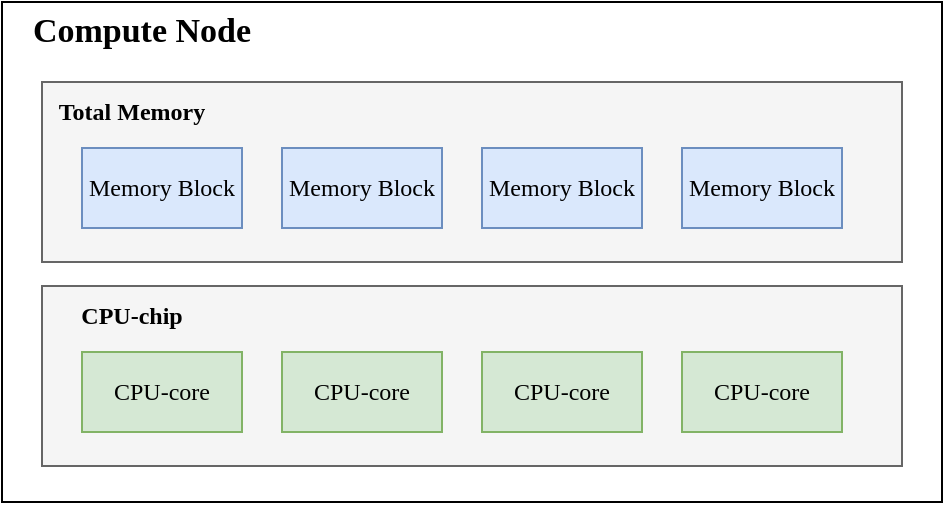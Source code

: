 <mxfile version="17.4.2" type="device" pages="5"><diagram id="luW4tdrXe5qeq0t084km" name="computer"><mxGraphModel dx="1106" dy="852" grid="1" gridSize="10" guides="1" tooltips="1" connect="1" arrows="1" fold="1" page="1" pageScale="1" pageWidth="827" pageHeight="1169" math="0" shadow="0"><root><mxCell id="0"/><mxCell id="1" parent="0"/><mxCell id="ppWlw9uxa5lz_4n6AQzl-1" value="" style="group" parent="1" vertex="1" connectable="0"><mxGeometry x="40" y="140" width="470" height="250" as="geometry"/></mxCell><mxCell id="gtvFlU1R10qIDEMDZVSI-7" value="" style="rounded=0;whiteSpace=wrap;html=1;fontFamily=Source Sans Pro;labelBackgroundColor=none;fontSource=https%3A%2F%2Ffonts.googleapis.com%2Fcss%3Ffamily%3DSource%2BSans%2BPro;fillColor=none;" parent="ppWlw9uxa5lz_4n6AQzl-1" vertex="1"><mxGeometry width="470" height="250" as="geometry"/></mxCell><mxCell id="gtvFlU1R10qIDEMDZVSI-5" value="" style="rounded=0;whiteSpace=wrap;html=1;fontFamily=Source Sans Pro;labelBackgroundColor=none;fontSource=https%3A%2F%2Ffonts.googleapis.com%2Fcss%3Ffamily%3DSource%2BSans%2BPro;fillColor=#f5f5f5;fontColor=#333333;strokeColor=#666666;" parent="ppWlw9uxa5lz_4n6AQzl-1" vertex="1"><mxGeometry x="20" y="40" width="430" height="90" as="geometry"/></mxCell><mxCell id="6jh3crKIW2yRLIZ-4wWS-2" value="&lt;font face=&quot;Source Sans Pro&quot; data-font-src=&quot;https://fonts.googleapis.com/css?family=Source+Sans+Pro&quot;&gt;Memory Block&lt;/font&gt;" style="rounded=0;whiteSpace=wrap;html=1;fontFamily=Helvetica;fillColor=#dae8fc;strokeColor=#6c8ebf;" parent="ppWlw9uxa5lz_4n6AQzl-1" vertex="1"><mxGeometry x="40" y="73" width="80" height="40" as="geometry"/></mxCell><mxCell id="gtvFlU1R10qIDEMDZVSI-2" value="&lt;font face=&quot;Source Sans Pro&quot; data-font-src=&quot;https://fonts.googleapis.com/css?family=Source+Sans+Pro&quot;&gt;Memory Block&lt;/font&gt;" style="rounded=0;whiteSpace=wrap;html=1;fontFamily=Helvetica;fillColor=#dae8fc;strokeColor=#6c8ebf;" parent="ppWlw9uxa5lz_4n6AQzl-1" vertex="1"><mxGeometry x="140" y="73" width="80" height="40" as="geometry"/></mxCell><mxCell id="gtvFlU1R10qIDEMDZVSI-3" value="&lt;font face=&quot;Source Sans Pro&quot; data-font-src=&quot;https://fonts.googleapis.com/css?family=Source+Sans+Pro&quot;&gt;Memory Block&lt;/font&gt;" style="rounded=0;whiteSpace=wrap;html=1;fontFamily=Helvetica;fillColor=#dae8fc;strokeColor=#6c8ebf;" parent="ppWlw9uxa5lz_4n6AQzl-1" vertex="1"><mxGeometry x="240" y="73" width="80" height="40" as="geometry"/></mxCell><mxCell id="gtvFlU1R10qIDEMDZVSI-4" value="&lt;font face=&quot;Source Sans Pro&quot; data-font-src=&quot;https://fonts.googleapis.com/css?family=Source+Sans+Pro&quot;&gt;Memory Block&lt;/font&gt;" style="rounded=0;whiteSpace=wrap;html=1;fontFamily=Helvetica;fillColor=#dae8fc;strokeColor=#6c8ebf;" parent="ppWlw9uxa5lz_4n6AQzl-1" vertex="1"><mxGeometry x="340" y="73" width="80" height="40" as="geometry"/></mxCell><mxCell id="gtvFlU1R10qIDEMDZVSI-6" value="&lt;b&gt;Total Memory&lt;/b&gt;" style="text;html=1;strokeColor=none;fillColor=none;align=center;verticalAlign=middle;whiteSpace=wrap;rounded=0;labelBackgroundColor=none;fontFamily=Source Sans Pro;fontSource=https%3A%2F%2Ffonts.googleapis.com%2Fcss%3Ffamily%3DSource%2BSans%2BPro;" parent="ppWlw9uxa5lz_4n6AQzl-1" vertex="1"><mxGeometry x="20" y="40" width="90" height="30" as="geometry"/></mxCell><mxCell id="gtvFlU1R10qIDEMDZVSI-8" value="&lt;b&gt;&lt;font style=&quot;font-size: 17px&quot;&gt;Compute Node&lt;/font&gt;&lt;/b&gt;" style="text;html=1;strokeColor=none;fillColor=none;align=center;verticalAlign=middle;whiteSpace=wrap;rounded=0;labelBackgroundColor=none;fontFamily=Source Sans Pro;fontSource=https%3A%2F%2Ffonts.googleapis.com%2Fcss%3Ffamily%3DSource%2BSans%2BPro;" parent="ppWlw9uxa5lz_4n6AQzl-1" vertex="1"><mxGeometry width="140" height="30" as="geometry"/></mxCell><mxCell id="gtvFlU1R10qIDEMDZVSI-9" value="" style="rounded=0;whiteSpace=wrap;html=1;fontFamily=Source Sans Pro;labelBackgroundColor=none;fontSource=https%3A%2F%2Ffonts.googleapis.com%2Fcss%3Ffamily%3DSource%2BSans%2BPro;fillColor=#f5f5f5;fontColor=#333333;strokeColor=#666666;" parent="ppWlw9uxa5lz_4n6AQzl-1" vertex="1"><mxGeometry x="20" y="142" width="430" height="90" as="geometry"/></mxCell><mxCell id="gtvFlU1R10qIDEMDZVSI-10" value="&lt;font face=&quot;Source Sans Pro&quot; data-font-src=&quot;https://fonts.googleapis.com/css?family=Source+Sans+Pro&quot;&gt;CPU-core&lt;/font&gt;" style="rounded=0;whiteSpace=wrap;html=1;fontFamily=Helvetica;fillColor=#d5e8d4;strokeColor=#82b366;" parent="ppWlw9uxa5lz_4n6AQzl-1" vertex="1"><mxGeometry x="40" y="175" width="80" height="40" as="geometry"/></mxCell><mxCell id="gtvFlU1R10qIDEMDZVSI-11" value="&lt;span style=&quot;font-family: &amp;#34;source sans pro&amp;#34;&quot;&gt;CPU-core&lt;/span&gt;" style="rounded=0;whiteSpace=wrap;html=1;fontFamily=Helvetica;fillColor=#d5e8d4;strokeColor=#82b366;" parent="ppWlw9uxa5lz_4n6AQzl-1" vertex="1"><mxGeometry x="140" y="175" width="80" height="40" as="geometry"/></mxCell><mxCell id="gtvFlU1R10qIDEMDZVSI-12" value="&lt;span style=&quot;font-family: &amp;#34;source sans pro&amp;#34;&quot;&gt;CPU-core&lt;/span&gt;" style="rounded=0;whiteSpace=wrap;html=1;fontFamily=Helvetica;fillColor=#d5e8d4;strokeColor=#82b366;" parent="ppWlw9uxa5lz_4n6AQzl-1" vertex="1"><mxGeometry x="240" y="175" width="80" height="40" as="geometry"/></mxCell><mxCell id="gtvFlU1R10qIDEMDZVSI-13" value="&lt;span style=&quot;font-family: &amp;#34;source sans pro&amp;#34;&quot;&gt;CPU-core&lt;/span&gt;" style="rounded=0;whiteSpace=wrap;html=1;fontFamily=Helvetica;fillColor=#d5e8d4;strokeColor=#82b366;" parent="ppWlw9uxa5lz_4n6AQzl-1" vertex="1"><mxGeometry x="340" y="175" width="80" height="40" as="geometry"/></mxCell><mxCell id="gtvFlU1R10qIDEMDZVSI-14" value="&lt;b&gt;CPU-chip&lt;/b&gt;" style="text;html=1;strokeColor=none;fillColor=none;align=center;verticalAlign=middle;whiteSpace=wrap;rounded=0;labelBackgroundColor=none;fontFamily=Source Sans Pro;fontSource=https%3A%2F%2Ffonts.googleapis.com%2Fcss%3Ffamily%3DSource%2BSans%2BPro;" parent="ppWlw9uxa5lz_4n6AQzl-1" vertex="1"><mxGeometry x="20" y="142" width="90" height="30" as="geometry"/></mxCell></root></mxGraphModel></diagram><diagram id="Ye1TNi5Qj7LkqfKLrDik" name="cluster"><mxGraphModel dx="1106" dy="852" grid="1" gridSize="10" guides="1" tooltips="1" connect="1" arrows="1" fold="1" page="1" pageScale="1" pageWidth="827" pageHeight="1169" math="0" shadow="0"><root><mxCell id="0"/><mxCell id="1" parent="0"/><mxCell id="LN2SyTLqwYpfXsR765Y2-1" value="" style="whiteSpace=wrap;html=1;fontFamily=Latin Modern Roman;fillColor=#f5f5f5;fontColor=#333333;strokeColor=#666666;" parent="1" vertex="1"><mxGeometry x="200" y="40" width="530" height="560" as="geometry"/></mxCell><mxCell id="fWbxFoi_9DKYAPMkCmT8-16" style="html=1;fontFamily=Source Sans Pro;fontSource=https%3A%2F%2Ffonts.googleapis.com%2Fcss%3Ffamily%3DSource%2BSans%2BPro;fontSize=16;fontColor=#000000;endArrow=none;endFill=0;rounded=0;entryX=0.5;entryY=1;entryDx=0;entryDy=0;strokeWidth=2;exitX=0.75;exitY=0;exitDx=0;exitDy=0;" parent="1" source="rPR413EvU7esdwUvytwA-12" target="fWbxFoi_9DKYAPMkCmT8-14" edge="1"><mxGeometry relative="1" as="geometry"><mxPoint x="660" y="160" as="sourcePoint"/><mxPoint x="455" y="400" as="targetPoint"/></mxGeometry></mxCell><mxCell id="rPR413EvU7esdwUvytwA-1" value="&lt;span&gt;&lt;font style=&quot;font-size: 22px&quot; color=&quot;#c72426&quot;&gt;KIZ GPU Cluster&lt;/font&gt;&lt;/span&gt;" style="text;html=1;strokeColor=none;fillColor=none;align=center;verticalAlign=middle;whiteSpace=wrap;rounded=0;labelBackgroundColor=none;fontFamily=Source Sans Pro;fontSource=https%3A%2F%2Ffonts.googleapis.com%2Fcss%3Ffamily%3DSource%2BSans%2BPro;fontStyle=1" parent="1" vertex="1"><mxGeometry x="200" y="41" width="160" height="30" as="geometry"/></mxCell><mxCell id="rPR413EvU7esdwUvytwA-2" value="&lt;font face=&quot;Source Sans Pro&quot; data-font-src=&quot;https://fonts.googleapis.com/css?family=Source+Sans+Pro&quot; style=&quot;font-size: 14px&quot; color=&quot;#000000&quot;&gt;Storage (178TB)&lt;br&gt;Shared FS:&amp;nbsp;&lt;span style=&quot;text-align: left&quot;&gt;/nfs&lt;/span&gt;&lt;br&gt;&lt;/font&gt;" style="shape=datastore;whiteSpace=wrap;html=1;fontFamily=Latin Modern Roman;fontSize=19;fontColor=#C72426;" parent="1" vertex="1"><mxGeometry x="485" y="480" width="130" height="110" as="geometry"/></mxCell><mxCell id="rPR413EvU7esdwUvytwA-3" value="Login Node (kiz0)" style="swimlane;childLayout=stackLayout;horizontal=1;startSize=30;horizontalStack=0;rounded=1;fontSize=16;fontStyle=1;strokeWidth=2;resizeParent=0;resizeLast=1;shadow=0;dashed=0;align=center;fontFamily=Source Sans Pro;fontSource=https%3A%2F%2Ffonts.googleapis.com%2Fcss%3Ffamily%3DSource%2BSans%2BPro;fillColor=#dae8fc;strokeColor=#6c8ebf;" parent="1" vertex="1"><mxGeometry x="221" y="166" width="250" height="150" as="geometry"><mxRectangle x="80" y="215" width="70" height="30" as="alternateBounds"/></mxGeometry></mxCell><mxCell id="rPR413EvU7esdwUvytwA-4" value="- Access Point to the Cluster&#10;- Job Submission&#10;- Software Development&#10;- Software Testing&#10;- Small-scale Data Processing" style="align=left;strokeColor=none;fillColor=none;spacingLeft=4;fontSize=16;verticalAlign=top;resizable=0;rotatable=0;part=1;fontFamily=Source Sans Pro;fontColor=#000000;fontSource=https%3A%2F%2Ffonts.googleapis.com%2Fcss%3Ffamily%3DSource%2BSans%2BPro;" parent="rPR413EvU7esdwUvytwA-3" vertex="1"><mxGeometry y="30" width="250" height="120" as="geometry"/></mxCell><mxCell id="rPR413EvU7esdwUvytwA-5" value="" style="rounded=1;whiteSpace=wrap;html=1;fontFamily=Source Sans Pro;fontSource=https%3A%2F%2Ffonts.googleapis.com%2Fcss%3Ffamily%3DSource%2BSans%2BPro;fontSize=19;fillColor=#d5e8d4;strokeColor=#82b366;strokeWidth=2;" parent="1" vertex="1"><mxGeometry x="300" y="360" width="353" height="90" as="geometry"/></mxCell><mxCell id="rPR413EvU7esdwUvytwA-6" value="&lt;span&gt;&lt;font style=&quot;font-size: 16px&quot;&gt;Compute Nodes&lt;/font&gt;&lt;/span&gt;" style="text;html=1;strokeColor=none;fillColor=none;align=center;verticalAlign=middle;whiteSpace=wrap;rounded=0;labelBackgroundColor=none;fontFamily=Source Sans Pro;fontSource=https%3A%2F%2Ffonts.googleapis.com%2Fcss%3Ffamily%3DSource%2BSans%2BPro;fontStyle=1" parent="1" vertex="1"><mxGeometry x="303" y="356" width="347" height="30" as="geometry"/></mxCell><mxCell id="rPR413EvU7esdwUvytwA-7" value="&lt;font style=&quot;font-size: 16px&quot;&gt;&lt;span style=&quot;font-weight: normal&quot;&gt;- Slurm Daemon (Worker)&lt;br&gt;- GPU/CPU Job Execution&lt;br&gt;&lt;/span&gt;&lt;br&gt;&lt;/font&gt;" style="text;html=1;strokeColor=none;fillColor=none;align=left;verticalAlign=middle;whiteSpace=wrap;rounded=0;labelBackgroundColor=none;fontFamily=Source Sans Pro;fontSource=https%3A%2F%2Ffonts.googleapis.com%2Fcss%3Ffamily%3DSource%2BSans%2BPro;fontStyle=1" parent="1" vertex="1"><mxGeometry x="305" y="395" width="175" height="55" as="geometry"/></mxCell><mxCell id="rPR413EvU7esdwUvytwA-8" value="&lt;b&gt;&lt;font style=&quot;font-size: 16px&quot;&gt;ml0&lt;/font&gt;&lt;/b&gt;" style="rounded=0;whiteSpace=wrap;html=1;fontFamily=Source Sans Pro;fontSource=https%3A%2F%2Ffonts.googleapis.com%2Fcss%3Ffamily%3DSource%2BSans%2BPro;fontSize=14;fontColor=#000000;strokeWidth=2;" parent="1" vertex="1"><mxGeometry x="480" y="395" width="40" height="40" as="geometry"/></mxCell><mxCell id="rPR413EvU7esdwUvytwA-9" value="&lt;b&gt;&lt;font style=&quot;font-size: 16px&quot;&gt;ml1&lt;/font&gt;&lt;/b&gt;" style="rounded=0;whiteSpace=wrap;html=1;fontFamily=Source Sans Pro;fontSource=https%3A%2F%2Ffonts.googleapis.com%2Fcss%3Ffamily%3DSource%2BSans%2BPro;fontSize=14;fontColor=#000000;strokeWidth=2;" parent="1" vertex="1"><mxGeometry x="530" y="395" width="40" height="40" as="geometry"/></mxCell><mxCell id="rPR413EvU7esdwUvytwA-10" value="&lt;b&gt;&lt;font style=&quot;font-size: 16px&quot;&gt;ml2&lt;/font&gt;&lt;/b&gt;" style="rounded=0;whiteSpace=wrap;html=1;fontFamily=Source Sans Pro;fontSource=https%3A%2F%2Ffonts.googleapis.com%2Fcss%3Ffamily%3DSource%2BSans%2BPro;fontSize=14;fontColor=#000000;strokeWidth=2;" parent="1" vertex="1"><mxGeometry x="580" y="395" width="40" height="40" as="geometry"/></mxCell><mxCell id="rPR413EvU7esdwUvytwA-11" value="&lt;span&gt;&lt;font style=&quot;font-size: 16px&quot;&gt;. . .&lt;/font&gt;&lt;/span&gt;" style="text;html=1;strokeColor=none;fillColor=none;align=center;verticalAlign=middle;whiteSpace=wrap;rounded=0;labelBackgroundColor=none;fontFamily=Source Sans Pro;fontSource=https%3A%2F%2Ffonts.googleapis.com%2Fcss%3Ffamily%3DSource%2BSans%2BPro;fontStyle=1" parent="1" vertex="1"><mxGeometry x="620" y="387" width="30" height="46" as="geometry"/></mxCell><mxCell id="rPR413EvU7esdwUvytwA-12" value="Secondary Nodes (kiz[1-n])" style="swimlane;childLayout=stackLayout;horizontal=1;startSize=30;horizontalStack=0;rounded=1;fontSize=16;fontStyle=1;strokeWidth=2;resizeParent=0;resizeLast=1;shadow=0;dashed=0;align=center;fontFamily=Source Sans Pro;fontSource=https%3A%2F%2Ffonts.googleapis.com%2Fcss%3Ffamily%3DSource%2BSans%2BPro;fillColor=#E6E6E6;strokeColor=#666666;fontColor=#333333;" parent="1" vertex="1"><mxGeometry x="480" y="166" width="240" height="150" as="geometry"><mxRectangle x="80" y="215" width="70" height="30" as="alternateBounds"/></mxGeometry></mxCell><mxCell id="rPR413EvU7esdwUvytwA-13" value="- Slurm Controller&#10;- Slurm DB&#10;- User Authentication&#10;- Web Services&#10;- Backups" style="align=left;strokeColor=none;fillColor=none;spacingLeft=4;fontSize=16;verticalAlign=top;resizable=0;rotatable=0;part=1;fontFamily=Source Sans Pro;fontColor=#000000;fontSource=https%3A%2F%2Ffonts.googleapis.com%2Fcss%3Ffamily%3DSource%2BSans%2BPro;" parent="rPR413EvU7esdwUvytwA-12" vertex="1"><mxGeometry y="30" width="240" height="120" as="geometry"/></mxCell><mxCell id="rPR413EvU7esdwUvytwA-14" style="html=1;fontFamily=Source Sans Pro;fontSource=https%3A%2F%2Ffonts.googleapis.com%2Fcss%3Ffamily%3DSource%2BSans%2BPro;fontSize=16;fontColor=#000000;endArrow=none;endFill=0;rounded=0;entryX=0.5;entryY=1;entryDx=0;entryDy=0;strokeWidth=2;exitX=0.5;exitY=0;exitDx=0;exitDy=0;" parent="1" source="rPR413EvU7esdwUvytwA-2" target="rPR413EvU7esdwUvytwA-9" edge="1"><mxGeometry relative="1" as="geometry"><mxPoint x="543" y="430" as="targetPoint"/></mxGeometry></mxCell><mxCell id="fWbxFoi_9DKYAPMkCmT8-2" value="" style="endArrow=classic;dashed=1;html=1;dashPattern=1 1;strokeWidth=1;rounded=0;fontFamily=Source Sans Pro;fontSource=https%3A%2F%2Ffonts.googleapis.com%2Fcss%3Ffamily%3DSource%2BSans%2BPro;fontSize=13;fontColor=#000000;exitX=0;exitY=0.5;exitDx=0;exitDy=0;endFill=1;startArrow=classic;startFill=1;edgeStyle=orthogonalEdgeStyle;strokeColor=#808080;entryX=0.5;entryY=0;entryDx=0;entryDy=0;" parent="1" source="fWbxFoi_9DKYAPMkCmT8-14" target="rPR413EvU7esdwUvytwA-3" edge="1"><mxGeometry width="50" height="50" relative="1" as="geometry"><mxPoint x="510" y="365" as="sourcePoint"/><mxPoint x="346" y="170" as="targetPoint"/></mxGeometry></mxCell><mxCell id="fWbxFoi_9DKYAPMkCmT8-4" value="" style="endArrow=classic;dashed=1;html=1;dashPattern=1 1;strokeWidth=1;rounded=0;fontFamily=Source Sans Pro;fontSource=https%3A%2F%2Ffonts.googleapis.com%2Fcss%3Ffamily%3DSource%2BSans%2BPro;fontSize=13;fontColor=#000000;entryX=1;entryY=0.7;entryDx=0;entryDy=0;endFill=1;startArrow=classic;startFill=1;edgeStyle=orthogonalEdgeStyle;strokeColor=#808080;exitX=0.75;exitY=1;exitDx=0;exitDy=0;" parent="1" source="rPR413EvU7esdwUvytwA-13" target="rPR413EvU7esdwUvytwA-2" edge="1"><mxGeometry width="50" height="50" relative="1" as="geometry"><mxPoint x="660" y="330" as="sourcePoint"/><mxPoint x="534" y="550" as="targetPoint"/><Array as="points"><mxPoint x="660" y="557"/></Array></mxGeometry></mxCell><mxCell id="fWbxFoi_9DKYAPMkCmT8-5" value="&lt;span style=&quot;font-weight: normal&quot;&gt;&lt;font style=&quot;font-size: 14px&quot;&gt;mount&lt;/font&gt;&lt;/span&gt;" style="text;html=1;strokeColor=none;fillColor=none;align=center;verticalAlign=middle;whiteSpace=wrap;rounded=0;labelBackgroundColor=none;fontFamily=Source Sans Pro;fontSource=https%3A%2F%2Ffonts.googleapis.com%2Fcss%3Ffamily%3DSource%2BSans%2BPro;fontStyle=1" parent="1" vertex="1"><mxGeometry x="508" y="450" width="40" height="30" as="geometry"/></mxCell><mxCell id="fWbxFoi_9DKYAPMkCmT8-7" value="&lt;span style=&quot;font-weight: normal&quot;&gt;&lt;font style=&quot;font-size: 14px&quot;&gt;r/w&lt;/font&gt;&lt;/span&gt;" style="text;html=1;strokeColor=none;fillColor=none;align=center;verticalAlign=middle;whiteSpace=wrap;rounded=0;labelBackgroundColor=none;fontFamily=Source Sans Pro;fontSource=https%3A%2F%2Ffonts.googleapis.com%2Fcss%3Ffamily%3DSource%2BSans%2BPro;fontStyle=1" parent="1" vertex="1"><mxGeometry x="450" y="89" width="40" height="30" as="geometry"/></mxCell><mxCell id="fWbxFoi_9DKYAPMkCmT8-9" value="&lt;span style=&quot;font-weight: normal&quot;&gt;&lt;font style=&quot;font-size: 14px&quot;&gt;r/w&lt;/font&gt;&lt;/span&gt;" style="text;html=1;strokeColor=none;fillColor=none;align=center;verticalAlign=middle;whiteSpace=wrap;rounded=0;labelBackgroundColor=none;fontFamily=Source Sans Pro;fontSource=https%3A%2F%2Ffonts.googleapis.com%2Fcss%3Ffamily%3DSource%2BSans%2BPro;fontStyle=1" parent="1" vertex="1"><mxGeometry x="603" y="460" width="40" height="30" as="geometry"/></mxCell><mxCell id="fWbxFoi_9DKYAPMkCmT8-10" value="" style="endArrow=classic;dashed=1;html=1;dashPattern=1 1;strokeWidth=1;rounded=0;fontFamily=Source Sans Pro;fontSource=https%3A%2F%2Ffonts.googleapis.com%2Fcss%3Ffamily%3DSource%2BSans%2BPro;fontSize=13;fontColor=#000000;entryX=1;entryY=0.3;entryDx=0;entryDy=0;exitX=0.5;exitY=1;exitDx=0;exitDy=0;endFill=1;startArrow=classic;startFill=1;strokeColor=#808080;edgeStyle=orthogonalEdgeStyle;" parent="1" source="rPR413EvU7esdwUvytwA-10" target="rPR413EvU7esdwUvytwA-2" edge="1"><mxGeometry width="50" height="50" relative="1" as="geometry"><mxPoint x="745" y="320" as="sourcePoint"/><mxPoint x="625" y="567" as="targetPoint"/><Array as="points"><mxPoint x="600" y="460"/><mxPoint x="635" y="460"/><mxPoint x="635" y="513"/></Array></mxGeometry></mxCell><mxCell id="fWbxFoi_9DKYAPMkCmT8-11" value="" style="endArrow=classic;dashed=1;html=1;dashPattern=1 1;strokeWidth=1;rounded=0;fontFamily=Source Sans Pro;fontSource=https%3A%2F%2Ffonts.googleapis.com%2Fcss%3Ffamily%3DSource%2BSans%2BPro;fontSize=13;fontColor=#000000;entryX=0;entryY=0.3;entryDx=0;entryDy=0;exitX=0.5;exitY=1;exitDx=0;exitDy=0;endFill=1;startArrow=classic;startFill=1;strokeColor=#808080;edgeStyle=orthogonalEdgeStyle;" parent="1" source="rPR413EvU7esdwUvytwA-8" target="rPR413EvU7esdwUvytwA-2" edge="1"><mxGeometry width="50" height="50" relative="1" as="geometry"><mxPoint x="610" y="435" as="sourcePoint"/><mxPoint x="625" y="523" as="targetPoint"/><Array as="points"><mxPoint x="500" y="460"/><mxPoint x="470" y="460"/><mxPoint x="470" y="513"/></Array></mxGeometry></mxCell><mxCell id="fWbxFoi_9DKYAPMkCmT8-12" value="&lt;span style=&quot;font-weight: normal&quot;&gt;&lt;font style=&quot;font-size: 14px&quot;&gt;r/w&lt;/font&gt;&lt;/span&gt;" style="text;html=1;strokeColor=none;fillColor=none;align=center;verticalAlign=middle;whiteSpace=wrap;rounded=0;labelBackgroundColor=none;fontFamily=Source Sans Pro;fontSource=https%3A%2F%2Ffonts.googleapis.com%2Fcss%3Ffamily%3DSource%2BSans%2BPro;fontStyle=1" parent="1" vertex="1"><mxGeometry x="627" y="532" width="40" height="30" as="geometry"/></mxCell><mxCell id="fWbxFoi_9DKYAPMkCmT8-13" value="&lt;span style=&quot;font-weight: normal&quot;&gt;&lt;font style=&quot;font-size: 14px&quot;&gt;r/w&lt;/font&gt;&lt;/span&gt;" style="text;html=1;strokeColor=none;fillColor=none;align=center;verticalAlign=middle;whiteSpace=wrap;rounded=0;labelBackgroundColor=none;fontFamily=Source Sans Pro;fontSource=https%3A%2F%2Ffonts.googleapis.com%2Fcss%3Ffamily%3DSource%2BSans%2BPro;fontStyle=1" parent="1" vertex="1"><mxGeometry x="437" y="470" width="40" height="30" as="geometry"/></mxCell><mxCell id="fWbxFoi_9DKYAPMkCmT8-14" value="&lt;font face=&quot;Source Sans Pro&quot; data-font-src=&quot;https://fonts.googleapis.com/css?family=Source+Sans+Pro&quot; style=&quot;font-size: 14px&quot; color=&quot;#000000&quot;&gt;&lt;font face=&quot;Source Sans Pro&quot; data-font-src=&quot;https://fonts.googleapis.com/css?family=Source+Sans+Pro&quot; style=&quot;font-size: 14px&quot;&gt;Storage (217TB)&lt;/font&gt;&lt;br style=&quot;font-family: &amp;#34;latin modern roman&amp;#34;&quot;&gt;&lt;font face=&quot;Source Sans Pro&quot; data-font-src=&quot;https://fonts.googleapis.com/css?family=Source+Sans+Pro&quot; style=&quot;font-size: 14px&quot;&gt;Shared FS:&amp;nbsp;&lt;/font&gt;&lt;span style=&quot;font-family: &amp;#34;latin modern roman&amp;#34; ; text-align: left&quot;&gt;&lt;font face=&quot;Source Sans Pro&quot; data-font-src=&quot;https://fonts.googleapis.com/css?family=Source+Sans+Pro&quot; style=&quot;font-size: 14px&quot;&gt;/home&lt;/font&gt;&lt;/span&gt;&lt;br&gt;&lt;/font&gt;" style="shape=datastore;whiteSpace=wrap;html=1;fontFamily=Latin Modern Roman;fontSize=19;fontColor=#C72426;" parent="1" vertex="1"><mxGeometry x="595" y="50" width="130" height="90" as="geometry"/></mxCell><mxCell id="fWbxFoi_9DKYAPMkCmT8-15" value="&lt;span style=&quot;font-weight: normal&quot;&gt;&lt;font style=&quot;font-size: 14px&quot;&gt;mount&lt;/font&gt;&lt;/span&gt;" style="text;html=1;strokeColor=none;fillColor=none;align=center;verticalAlign=middle;whiteSpace=wrap;rounded=0;labelBackgroundColor=none;fontFamily=Source Sans Pro;fontSource=https%3A%2F%2Ffonts.googleapis.com%2Fcss%3Ffamily%3DSource%2BSans%2BPro;fontStyle=1" parent="1" vertex="1"><mxGeometry x="662" y="138" width="40" height="30" as="geometry"/></mxCell><mxCell id="fWbxFoi_9DKYAPMkCmT8-19" value="" style="endArrow=classic;startArrow=classic;html=1;rounded=0;fontFamily=Source Sans Pro;fontSource=https%3A%2F%2Ffonts.googleapis.com%2Fcss%3Ffamily%3DSource%2BSans%2BPro;fontSize=14;fontColor=#000000;strokeColor=#C72426;strokeWidth=2;entryX=0.25;entryY=1;entryDx=0;entryDy=0;exitX=0.5;exitY=0;exitDx=0;exitDy=0;edgeStyle=orthogonalEdgeStyle;" parent="1" source="rPR413EvU7esdwUvytwA-5" target="rPR413EvU7esdwUvytwA-4" edge="1"><mxGeometry width="50" height="50" relative="1" as="geometry"><mxPoint x="510" y="400" as="sourcePoint"/><mxPoint x="283.5" y="330" as="targetPoint"/></mxGeometry></mxCell><mxCell id="fWbxFoi_9DKYAPMkCmT8-20" value="&lt;font style=&quot;font-size: 16px&quot; color=&quot;#c72426&quot;&gt;Communication via Slurm&lt;/font&gt;" style="text;html=1;strokeColor=none;fillColor=none;align=center;verticalAlign=middle;whiteSpace=wrap;rounded=0;labelBackgroundColor=none;fontFamily=Source Sans Pro;fontSource=https%3A%2F%2Ffonts.googleapis.com%2Fcss%3Ffamily%3DSource%2BSans%2BPro;fontStyle=1" parent="1" vertex="1"><mxGeometry x="270" y="314" width="220" height="30" as="geometry"/></mxCell><mxCell id="fWbxFoi_9DKYAPMkCmT8-21" value="&lt;font size=&quot;1&quot; color=&quot;#808080&quot;&gt;&lt;b style=&quot;font-size: 18px&quot;&gt;&amp;nbsp; &amp;nbsp; &amp;nbsp; &amp;nbsp; &amp;nbsp; &amp;nbsp; &amp;nbsp; &amp;nbsp;www&lt;/b&gt;&lt;/font&gt;" style="ellipse;shape=cloud;whiteSpace=wrap;html=1;fontFamily=Source Sans Pro;fontSource=https%3A%2F%2Ffonts.googleapis.com%2Fcss%3Ffamily%3DSource%2BSans%2BPro;fontSize=20;strokeWidth=1;fillColor=#f8cecc;strokeColor=#b85450;align=center;" parent="1" vertex="1"><mxGeometry x="43" y="76" width="139" height="90" as="geometry"/></mxCell><mxCell id="fWbxFoi_9DKYAPMkCmT8-22" value="" style="endArrow=classic;html=1;rounded=0;fontFamily=Source Sans Pro;fontSource=https%3A%2F%2Ffonts.googleapis.com%2Fcss%3Ffamily%3DSource%2BSans%2BPro;fontSize=22;fontColor=#000000;strokeColor=#C72426;strokeWidth=2;exitX=0.55;exitY=0.95;exitDx=0;exitDy=0;exitPerimeter=0;entryX=0;entryY=0.5;entryDx=0;entryDy=0;edgeStyle=orthogonalEdgeStyle;" parent="1" source="fWbxFoi_9DKYAPMkCmT8-21" target="rPR413EvU7esdwUvytwA-3" edge="1"><mxGeometry width="50" height="50" relative="1" as="geometry"><mxPoint x="220" y="370" as="sourcePoint"/><mxPoint x="270" y="320" as="targetPoint"/><Array as="points"><mxPoint x="120" y="162"/><mxPoint x="120" y="241"/></Array></mxGeometry></mxCell><mxCell id="fWbxFoi_9DKYAPMkCmT8-23" value="" style="shape=actor;whiteSpace=wrap;html=1;fontFamily=Source Sans Pro;fontSource=https%3A%2F%2Ffonts.googleapis.com%2Fcss%3Ffamily%3DSource%2BSans%2BPro;fontSize=22;fontColor=#000000;strokeWidth=1;fillColor=#E6E6E6;" parent="1" vertex="1"><mxGeometry x="63" y="66" width="40" height="60" as="geometry"/></mxCell><mxCell id="fWbxFoi_9DKYAPMkCmT8-24" value="&lt;span style=&quot;font-weight: normal&quot;&gt;&lt;font style=&quot;font-size: 16px&quot; color=&quot;#c72426&quot;&gt;User Login&lt;/font&gt;&lt;/span&gt;" style="text;html=1;strokeColor=none;fillColor=none;align=center;verticalAlign=middle;whiteSpace=wrap;rounded=0;labelBackgroundColor=none;fontFamily=Source Sans Pro;fontSource=https%3A%2F%2Ffonts.googleapis.com%2Fcss%3Ffamily%3DSource%2BSans%2BPro;fontStyle=1;fontColor=#000000;" parent="1" vertex="1"><mxGeometry x="119" y="213" width="81" height="30" as="geometry"/></mxCell><mxCell id="fWbxFoi_9DKYAPMkCmT8-25" value="" style="shape=image;verticalLabelPosition=bottom;labelBackgroundColor=default;verticalAlign=top;aspect=fixed;imageAspect=0;image=https://cdn-icons-png.flaticon.com/512/5261/5261911.png;" parent="1" vertex="1"><mxGeometry x="73" y="116" width="40" height="40" as="geometry"/></mxCell><mxCell id="SgKawwW0zb5mfYeWnk0K-1" value="" style="endArrow=none;html=1;fontFamily=Latin Modern Roman;fontColor=#C72426;fillColor=#d5e8d4;strokeColor=#82b366;strokeWidth=2;" parent="1" edge="1"><mxGeometry width="50" height="50" relative="1" as="geometry"><mxPoint x="653" y="384" as="sourcePoint"/><mxPoint x="300" y="384" as="targetPoint"/></mxGeometry></mxCell></root></mxGraphModel></diagram><diagram id="3cQ4jnqpDHRoopu0dTXT" name="thread"><mxGraphModel dx="1106" dy="852" grid="1" gridSize="10" guides="1" tooltips="1" connect="1" arrows="1" fold="1" page="1" pageScale="1" pageWidth="827" pageHeight="1169" math="0" shadow="0"><root><mxCell id="0"/><mxCell id="1" parent="0"/><mxCell id="n6sDHvwJR9fPHzNJMXvu-2" value="" style="rounded=0;whiteSpace=wrap;html=1;fontFamily=Source Sans Pro;labelBackgroundColor=none;fontSource=https%3A%2F%2Ffonts.googleapis.com%2Fcss%3Ffamily%3DSource%2BSans%2BPro;fillColor=none;" parent="1" vertex="1"><mxGeometry x="40" y="140" width="470" height="250" as="geometry"/></mxCell><mxCell id="n6sDHvwJR9fPHzNJMXvu-4" value="&lt;font face=&quot;Source Sans Pro&quot; data-font-src=&quot;https://fonts.googleapis.com/css?family=Source+Sans+Pro&quot;&gt;Memory Block&lt;/font&gt;" style="rounded=0;whiteSpace=wrap;html=1;fontFamily=Helvetica;fillColor=#dae8fc;strokeColor=#6c8ebf;" parent="1" vertex="1"><mxGeometry x="235" y="190" width="80" height="40" as="geometry"/></mxCell><mxCell id="n6sDHvwJR9fPHzNJMXvu-9" value="&lt;b&gt;&lt;font style=&quot;font-size: 17px&quot;&gt;Compute Node&lt;/font&gt;&lt;/b&gt;" style="text;html=1;strokeColor=none;fillColor=none;align=center;verticalAlign=middle;whiteSpace=wrap;rounded=0;labelBackgroundColor=none;fontFamily=Source Sans Pro;fontSource=https%3A%2F%2Ffonts.googleapis.com%2Fcss%3Ffamily%3DSource%2BSans%2BPro;" parent="1" vertex="1"><mxGeometry x="40" y="140" width="140" height="30" as="geometry"/></mxCell><mxCell id="n6sDHvwJR9fPHzNJMXvu-11" value="&lt;font face=&quot;Source Sans Pro&quot; data-font-src=&quot;https://fonts.googleapis.com/css?family=Source+Sans+Pro&quot;&gt;CPU-core&lt;/font&gt;" style="rounded=0;whiteSpace=wrap;html=1;fontFamily=Helvetica;fillColor=#d5e8d4;strokeColor=#82b366;" parent="1" vertex="1"><mxGeometry x="80" y="315" width="80" height="40" as="geometry"/></mxCell><mxCell id="n6sDHvwJR9fPHzNJMXvu-12" value="&lt;span style=&quot;font-family: &amp;#34;source sans pro&amp;#34;&quot;&gt;CPU-core&lt;/span&gt;" style="rounded=0;whiteSpace=wrap;html=1;fontFamily=Helvetica;fillColor=#d5e8d4;strokeColor=#82b366;" parent="1" vertex="1"><mxGeometry x="180" y="315" width="80" height="40" as="geometry"/></mxCell><mxCell id="n6sDHvwJR9fPHzNJMXvu-13" value="&lt;span style=&quot;font-family: &amp;#34;source sans pro&amp;#34;&quot;&gt;CPU-core&lt;/span&gt;" style="rounded=0;whiteSpace=wrap;html=1;fontFamily=Helvetica;fillColor=#d5e8d4;strokeColor=#82b366;" parent="1" vertex="1"><mxGeometry x="280" y="315" width="80" height="40" as="geometry"/></mxCell><mxCell id="n6sDHvwJR9fPHzNJMXvu-14" value="&lt;span style=&quot;font-family: &amp;#34;source sans pro&amp;#34;&quot;&gt;CPU-core&lt;/span&gt;" style="rounded=0;whiteSpace=wrap;html=1;fontFamily=Helvetica;fillColor=#d5e8d4;strokeColor=#82b366;" parent="1" vertex="1"><mxGeometry x="380" y="315" width="80" height="40" as="geometry"/></mxCell><mxCell id="n6sDHvwJR9fPHzNJMXvu-16" value="" style="endArrow=classic;html=1;fontFamily=Source Sans Pro;fontSource=https%3A%2F%2Ffonts.googleapis.com%2Fcss%3Ffamily%3DSource%2BSans%2BPro;fontSize=17;exitX=0.5;exitY=1;exitDx=0;exitDy=0;entryX=0.5;entryY=0;entryDx=0;entryDy=0;edgeStyle=orthogonalEdgeStyle;" parent="1" source="n6sDHvwJR9fPHzNJMXvu-4" target="n6sDHvwJR9fPHzNJMXvu-11" edge="1"><mxGeometry width="50" height="50" relative="1" as="geometry"><mxPoint x="390" y="460" as="sourcePoint"/><mxPoint x="440" y="410" as="targetPoint"/></mxGeometry></mxCell><mxCell id="n6sDHvwJR9fPHzNJMXvu-17" value="" style="endArrow=classic;html=1;fontFamily=Source Sans Pro;fontSource=https%3A%2F%2Ffonts.googleapis.com%2Fcss%3Ffamily%3DSource%2BSans%2BPro;fontSize=17;exitX=0.5;exitY=1;exitDx=0;exitDy=0;entryX=0.5;entryY=0;entryDx=0;entryDy=0;edgeStyle=orthogonalEdgeStyle;" parent="1" source="n6sDHvwJR9fPHzNJMXvu-4" target="n6sDHvwJR9fPHzNJMXvu-12" edge="1"><mxGeometry width="50" height="50" relative="1" as="geometry"><mxPoint x="390" y="460" as="sourcePoint"/><mxPoint x="440" y="410" as="targetPoint"/></mxGeometry></mxCell><mxCell id="n6sDHvwJR9fPHzNJMXvu-18" value="" style="endArrow=classic;html=1;fontFamily=Source Sans Pro;fontSource=https%3A%2F%2Ffonts.googleapis.com%2Fcss%3Ffamily%3DSource%2BSans%2BPro;fontSize=17;exitX=0.5;exitY=1;exitDx=0;exitDy=0;entryX=0.5;entryY=0;entryDx=0;entryDy=0;edgeStyle=orthogonalEdgeStyle;" parent="1" source="n6sDHvwJR9fPHzNJMXvu-4" target="n6sDHvwJR9fPHzNJMXvu-13" edge="1"><mxGeometry width="50" height="50" relative="1" as="geometry"><mxPoint x="390" y="460" as="sourcePoint"/><mxPoint x="440" y="410" as="targetPoint"/></mxGeometry></mxCell><mxCell id="n6sDHvwJR9fPHzNJMXvu-20" value="" style="endArrow=classic;html=1;fontFamily=Source Sans Pro;fontSource=https%3A%2F%2Ffonts.googleapis.com%2Fcss%3Ffamily%3DSource%2BSans%2BPro;fontSize=17;exitX=0.5;exitY=1;exitDx=0;exitDy=0;entryX=0.5;entryY=0;entryDx=0;entryDy=0;edgeStyle=orthogonalEdgeStyle;" parent="1" source="n6sDHvwJR9fPHzNJMXvu-4" target="n6sDHvwJR9fPHzNJMXvu-14" edge="1"><mxGeometry width="50" height="50" relative="1" as="geometry"><mxPoint x="390" y="460" as="sourcePoint"/><mxPoint x="440" y="410" as="targetPoint"/></mxGeometry></mxCell><mxCell id="n6sDHvwJR9fPHzNJMXvu-28" value="" style="shape=flexArrow;endArrow=classic;html=1;fontFamily=Source Sans Pro;fontSource=https%3A%2F%2Ffonts.googleapis.com%2Fcss%3Ffamily%3DSource%2BSans%2BPro;fontSize=17;fillColor=#ffe6cc;strokeColor=#d79b00;" parent="1" edge="1"><mxGeometry width="50" height="50" relative="1" as="geometry"><mxPoint x="370" y="180" as="sourcePoint"/><mxPoint x="315" y="210" as="targetPoint"/></mxGeometry></mxCell><mxCell id="n6sDHvwJR9fPHzNJMXvu-29" value="&lt;font style=&quot;font-size: 15px&quot;&gt;1 Process&lt;/font&gt;" style="text;html=1;strokeColor=none;fillColor=none;align=center;verticalAlign=middle;whiteSpace=wrap;rounded=0;labelBackgroundColor=none;fontFamily=Source Sans Pro;fontSource=https%3A%2F%2Ffonts.googleapis.com%2Fcss%3Ffamily%3DSource%2BSans%2BPro;fontSize=17;" parent="1" vertex="1"><mxGeometry x="360" y="160" width="89" height="30" as="geometry"/></mxCell><mxCell id="n6sDHvwJR9fPHzNJMXvu-30" value="" style="shape=flexArrow;endArrow=classic;html=1;fontFamily=Source Sans Pro;fontSource=https%3A%2F%2Ffonts.googleapis.com%2Fcss%3Ffamily%3DSource%2BSans%2BPro;fontSize=17;fillColor=#ffe6cc;strokeColor=#d79b00;" parent="1" edge="1"><mxGeometry width="50" height="50" relative="1" as="geometry"><mxPoint x="460" y="250" as="sourcePoint"/><mxPoint x="430" y="310" as="targetPoint"/></mxGeometry></mxCell><mxCell id="n6sDHvwJR9fPHzNJMXvu-31" value="&lt;font style=&quot;font-size: 15px&quot;&gt;4 Threads&lt;/font&gt;" style="text;html=1;strokeColor=none;fillColor=none;align=center;verticalAlign=middle;whiteSpace=wrap;rounded=0;labelBackgroundColor=none;fontFamily=Source Sans Pro;fontSource=https%3A%2F%2Ffonts.googleapis.com%2Fcss%3Ffamily%3DSource%2BSans%2BPro;fontSize=17;" parent="1" vertex="1"><mxGeometry x="410" y="220" width="89" height="30" as="geometry"/></mxCell></root></mxGraphModel></diagram><diagram id="6ZIZKLrWrw9a30Flu9rC" name="process"><mxGraphModel dx="1106" dy="852" grid="1" gridSize="10" guides="1" tooltips="1" connect="1" arrows="1" fold="1" page="1" pageScale="1" pageWidth="827" pageHeight="1169" math="0" shadow="0"><root><mxCell id="0"/><mxCell id="1" parent="0"/><mxCell id="2N0jy12S29yIzl9MaPGi-1" value="" style="rounded=0;whiteSpace=wrap;html=1;fontFamily=Source Sans Pro;labelBackgroundColor=none;fontSource=https%3A%2F%2Ffonts.googleapis.com%2Fcss%3Ffamily%3DSource%2BSans%2BPro;fillColor=none;" parent="1" vertex="1"><mxGeometry x="40" y="140" width="370" height="250" as="geometry"/></mxCell><mxCell id="2N0jy12S29yIzl9MaPGi-2" value="&lt;font face=&quot;Source Sans Pro&quot; data-font-src=&quot;https://fonts.googleapis.com/css?family=Source+Sans+Pro&quot;&gt;Memory Block&lt;/font&gt;" style="rounded=0;whiteSpace=wrap;html=1;fontFamily=Helvetica;fillColor=#dae8fc;strokeColor=#6c8ebf;" parent="1" vertex="1"><mxGeometry x="80" y="200" width="80" height="40" as="geometry"/></mxCell><mxCell id="2N0jy12S29yIzl9MaPGi-3" value="&lt;b&gt;&lt;font style=&quot;font-size: 17px&quot;&gt;Compute Node&lt;/font&gt;&lt;/b&gt;" style="text;html=1;strokeColor=none;fillColor=none;align=center;verticalAlign=middle;whiteSpace=wrap;rounded=0;labelBackgroundColor=none;fontFamily=Source Sans Pro;fontSource=https%3A%2F%2Ffonts.googleapis.com%2Fcss%3Ffamily%3DSource%2BSans%2BPro;" parent="1" vertex="1"><mxGeometry x="40" y="140" width="140" height="30" as="geometry"/></mxCell><mxCell id="2N0jy12S29yIzl9MaPGi-4" value="&lt;font face=&quot;Source Sans Pro&quot; data-font-src=&quot;https://fonts.googleapis.com/css?family=Source+Sans+Pro&quot;&gt;CPU-core&lt;/font&gt;" style="rounded=0;whiteSpace=wrap;html=1;fontFamily=Helvetica;fillColor=#d5e8d4;strokeColor=#82b366;" parent="1" vertex="1"><mxGeometry x="80" y="315" width="80" height="40" as="geometry"/></mxCell><mxCell id="2N0jy12S29yIzl9MaPGi-5" value="&lt;span style=&quot;font-family: &amp;#34;source sans pro&amp;#34;&quot;&gt;CPU-core&lt;/span&gt;" style="rounded=0;whiteSpace=wrap;html=1;fontFamily=Helvetica;fillColor=#d5e8d4;strokeColor=#82b366;" parent="1" vertex="1"><mxGeometry x="180" y="315" width="80" height="40" as="geometry"/></mxCell><mxCell id="2N0jy12S29yIzl9MaPGi-8" value="" style="endArrow=classic;html=1;fontFamily=Source Sans Pro;fontSource=https%3A%2F%2Ffonts.googleapis.com%2Fcss%3Ffamily%3DSource%2BSans%2BPro;fontSize=17;exitX=0.5;exitY=1;exitDx=0;exitDy=0;entryX=0.5;entryY=0;entryDx=0;entryDy=0;edgeStyle=orthogonalEdgeStyle;" parent="1" source="2N0jy12S29yIzl9MaPGi-2" target="2N0jy12S29yIzl9MaPGi-4" edge="1"><mxGeometry width="50" height="50" relative="1" as="geometry"><mxPoint x="390" y="460" as="sourcePoint"/><mxPoint x="440" y="410" as="targetPoint"/></mxGeometry></mxCell><mxCell id="2N0jy12S29yIzl9MaPGi-9" value="" style="endArrow=classic;html=1;fontFamily=Source Sans Pro;fontSource=https%3A%2F%2Ffonts.googleapis.com%2Fcss%3Ffamily%3DSource%2BSans%2BPro;fontSize=17;entryX=0.5;entryY=0;entryDx=0;entryDy=0;edgeStyle=orthogonalEdgeStyle;" parent="1" source="2N0jy12S29yIzl9MaPGi-16" target="2N0jy12S29yIzl9MaPGi-5" edge="1"><mxGeometry width="50" height="50" relative="1" as="geometry"><mxPoint x="390" y="460" as="sourcePoint"/><mxPoint x="440" y="410" as="targetPoint"/></mxGeometry></mxCell><mxCell id="2N0jy12S29yIzl9MaPGi-12" value="" style="shape=flexArrow;endArrow=classic;html=1;fontFamily=Source Sans Pro;fontSource=https%3A%2F%2Ffonts.googleapis.com%2Fcss%3Ffamily%3DSource%2BSans%2BPro;fontSize=17;fillColor=#ffe6cc;strokeColor=#d79b00;" parent="1" edge="1"><mxGeometry width="50" height="50" relative="1" as="geometry"><mxPoint x="315" y="190" as="sourcePoint"/><mxPoint x="260" y="220" as="targetPoint"/></mxGeometry></mxCell><mxCell id="2N0jy12S29yIzl9MaPGi-13" value="&lt;font style=&quot;font-size: 15px&quot;&gt;2 Processes&lt;/font&gt;" style="text;html=1;strokeColor=none;fillColor=none;align=center;verticalAlign=middle;whiteSpace=wrap;rounded=0;labelBackgroundColor=none;fontFamily=Source Sans Pro;fontSource=https%3A%2F%2Ffonts.googleapis.com%2Fcss%3Ffamily%3DSource%2BSans%2BPro;fontSize=17;" parent="1" vertex="1"><mxGeometry x="315" y="175" width="89" height="30" as="geometry"/></mxCell><mxCell id="2N0jy12S29yIzl9MaPGi-16" value="&lt;font face=&quot;Source Sans Pro&quot; data-font-src=&quot;https://fonts.googleapis.com/css?family=Source+Sans+Pro&quot;&gt;Memory Block&lt;/font&gt;" style="rounded=0;whiteSpace=wrap;html=1;fontFamily=Helvetica;fillColor=#dae8fc;strokeColor=#6c8ebf;" parent="1" vertex="1"><mxGeometry x="180" y="200" width="80" height="40" as="geometry"/></mxCell></root></mxGraphModel></diagram><diagram id="uipUgZYyCDar1DW6t6Vh" name="slurm"><mxGraphModel dx="1188" dy="710" grid="1" gridSize="10" guides="1" tooltips="1" connect="1" arrows="1" fold="1" page="1" pageScale="1" pageWidth="827" pageHeight="1169" math="0" shadow="0"><root><mxCell id="0"/><mxCell id="1" parent="0"/><mxCell id="eKk-LyAIpN-Su5SMsP1A-1" value="" style="rounded=0;whiteSpace=wrap;html=1;fontFamily=Source Sans Pro;labelBackgroundColor=none;fontSource=https%3A%2F%2Ffonts.googleapis.com%2Fcss%3Ffamily%3DSource%2BSans%2BPro;fillColor=#f5f5f5;fontColor=#333333;strokeColor=#666666;fontSize=16;" parent="1" vertex="1"><mxGeometry x="180" y="158" width="720" height="250" as="geometry"/></mxCell><mxCell id="vV2j3Ty5OOvMxCAIPnZE-12" value="" style="rounded=0;whiteSpace=wrap;html=1;dashed=1;dashPattern=1 2;fontFamily=Source Sans Pro;fontSource=https%3A%2F%2Ffonts.googleapis.com%2Fcss%3Ffamily%3DSource%2BSans%2BPro;fontSize=16;fontColor=#C72426;strokeColor=#4D4D4D;fillColor=none;" vertex="1" parent="1"><mxGeometry x="804" y="199" width="91" height="55" as="geometry"/></mxCell><mxCell id="vV2j3Ty5OOvMxCAIPnZE-10" value="" style="rounded=0;whiteSpace=wrap;html=1;dashed=1;dashPattern=1 2;fontFamily=Source Sans Pro;fontSource=https%3A%2F%2Ffonts.googleapis.com%2Fcss%3Ffamily%3DSource%2BSans%2BPro;fontSize=16;fontColor=#C72426;strokeColor=#4D4D4D;fillColor=none;" vertex="1" parent="1"><mxGeometry x="504" y="199" width="291" height="184" as="geometry"/></mxCell><mxCell id="vV2j3Ty5OOvMxCAIPnZE-11" value="" style="rounded=0;whiteSpace=wrap;html=1;dashed=1;dashPattern=1 2;fontFamily=Source Sans Pro;fontSource=https%3A%2F%2Ffonts.googleapis.com%2Fcss%3Ffamily%3DSource%2BSans%2BPro;fontSize=16;fontColor=#C72426;strokeColor=#4D4D4D;fillColor=none;" vertex="1" parent="1"><mxGeometry x="203.5" y="199" width="291" height="184" as="geometry"/></mxCell><mxCell id="eKk-LyAIpN-Su5SMsP1A-2" value="&lt;font data-font-src=&quot;https://fonts.googleapis.com/css?family=Source+Sans+Pro&quot; style=&quot;font-size: 16px;&quot;&gt;Memory Block&lt;/font&gt;" style="rounded=0;whiteSpace=wrap;html=1;fontFamily=Source Sans Pro;fillColor=#dae8fc;strokeColor=#6c8ebf;fontSource=https%3A%2F%2Ffonts.googleapis.com%2Fcss%3Ffamily%3DSource%2BSans%2BPro;fontSize=16;" parent="1" vertex="1"><mxGeometry x="309" y="208" width="80" height="40" as="geometry"/></mxCell><mxCell id="eKk-LyAIpN-Su5SMsP1A-3" value="&lt;b&gt;&lt;font style=&quot;font-size: 20px&quot;&gt;Compute Node&lt;/font&gt;&lt;/b&gt;" style="text;html=1;strokeColor=none;fillColor=none;align=center;verticalAlign=middle;whiteSpace=wrap;rounded=0;labelBackgroundColor=none;fontFamily=Source Sans Pro;fontSource=https%3A%2F%2Ffonts.googleapis.com%2Fcss%3Ffamily%3DSource%2BSans%2BPro;fontColor=#C72426;" parent="1" vertex="1"><mxGeometry x="176" y="158" width="151" height="30" as="geometry"/></mxCell><mxCell id="eKk-LyAIpN-Su5SMsP1A-4" value="&lt;font data-font-src=&quot;https://fonts.googleapis.com/css?family=Source+Sans+Pro&quot; style=&quot;font-size: 16px;&quot;&gt;CPU-core&lt;/font&gt;" style="rounded=0;whiteSpace=wrap;html=1;fontFamily=Source Sans Pro;fillColor=#d5e8d4;strokeColor=#82b366;fontSource=https%3A%2F%2Ffonts.googleapis.com%2Fcss%3Ffamily%3DSource%2BSans%2BPro;fontSize=16;" parent="1" vertex="1"><mxGeometry x="209" y="333" width="80" height="40" as="geometry"/></mxCell><mxCell id="eKk-LyAIpN-Su5SMsP1A-5" value="&lt;font data-font-src=&quot;https://fonts.googleapis.com/css?family=Source+Sans+Pro&quot; style=&quot;font-size: 16px;&quot;&gt;CPU-core&lt;/font&gt;" style="rounded=0;whiteSpace=wrap;html=1;fontFamily=Source Sans Pro;fillColor=#d5e8d4;strokeColor=#82b366;fontSource=https%3A%2F%2Ffonts.googleapis.com%2Fcss%3Ffamily%3DSource%2BSans%2BPro;fontSize=16;" parent="1" vertex="1"><mxGeometry x="309" y="333" width="80" height="40" as="geometry"/></mxCell><mxCell id="eKk-LyAIpN-Su5SMsP1A-6" value="&lt;span style=&quot;font-size: 16px;&quot;&gt;CPU-core&lt;/span&gt;" style="rounded=0;whiteSpace=wrap;html=1;fontFamily=Source Sans Pro;fillColor=#d5e8d4;strokeColor=#82b366;fontSource=https%3A%2F%2Ffonts.googleapis.com%2Fcss%3Ffamily%3DSource%2BSans%2BPro;fontSize=16;" parent="1" vertex="1"><mxGeometry x="409" y="333" width="80" height="40" as="geometry"/></mxCell><mxCell id="eKk-LyAIpN-Su5SMsP1A-8" value="" style="endArrow=classic;html=1;fontFamily=Source Sans Pro;fontSource=https%3A%2F%2Ffonts.googleapis.com%2Fcss%3Ffamily%3DSource%2BSans%2BPro;fontSize=16;exitX=0.5;exitY=1;exitDx=0;exitDy=0;entryX=0.5;entryY=0;entryDx=0;entryDy=0;edgeStyle=orthogonalEdgeStyle;" parent="1" source="eKk-LyAIpN-Su5SMsP1A-2" target="eKk-LyAIpN-Su5SMsP1A-4" edge="1"><mxGeometry width="50" height="50" relative="1" as="geometry"><mxPoint x="519" y="478" as="sourcePoint"/><mxPoint x="569" y="428" as="targetPoint"/></mxGeometry></mxCell><mxCell id="eKk-LyAIpN-Su5SMsP1A-9" value="" style="endArrow=classic;html=1;fontFamily=Source Sans Pro;fontSource=https%3A%2F%2Ffonts.googleapis.com%2Fcss%3Ffamily%3DSource%2BSans%2BPro;fontSize=16;exitX=0.5;exitY=1;exitDx=0;exitDy=0;entryX=0.5;entryY=0;entryDx=0;entryDy=0;edgeStyle=orthogonalEdgeStyle;" parent="1" source="eKk-LyAIpN-Su5SMsP1A-2" target="eKk-LyAIpN-Su5SMsP1A-5" edge="1"><mxGeometry width="50" height="50" relative="1" as="geometry"><mxPoint x="519" y="478" as="sourcePoint"/><mxPoint x="569" y="428" as="targetPoint"/></mxGeometry></mxCell><mxCell id="eKk-LyAIpN-Su5SMsP1A-10" value="" style="endArrow=classic;html=1;fontFamily=Source Sans Pro;fontSource=https%3A%2F%2Ffonts.googleapis.com%2Fcss%3Ffamily%3DSource%2BSans%2BPro;fontSize=16;exitX=0.5;exitY=1;exitDx=0;exitDy=0;entryX=0.5;entryY=0;entryDx=0;entryDy=0;edgeStyle=orthogonalEdgeStyle;" parent="1" source="eKk-LyAIpN-Su5SMsP1A-2" target="eKk-LyAIpN-Su5SMsP1A-6" edge="1"><mxGeometry width="50" height="50" relative="1" as="geometry"><mxPoint x="519" y="478" as="sourcePoint"/><mxPoint x="569" y="428" as="targetPoint"/></mxGeometry></mxCell><mxCell id="eKk-LyAIpN-Su5SMsP1A-19" value="&lt;span style=&quot;font-size: 16px;&quot;&gt;CPU-core&lt;/span&gt;" style="rounded=0;whiteSpace=wrap;html=1;fontFamily=Source Sans Pro;fillColor=#d5e8d4;strokeColor=#82b366;fontSource=https%3A%2F%2Ffonts.googleapis.com%2Fcss%3Ffamily%3DSource%2BSans%2BPro;fontSize=16;" parent="1" vertex="1"><mxGeometry x="510" y="333" width="80" height="40" as="geometry"/></mxCell><mxCell id="eKk-LyAIpN-Su5SMsP1A-20" value="&lt;span style=&quot;font-size: 16px;&quot;&gt;CPU-core&lt;/span&gt;" style="rounded=0;whiteSpace=wrap;html=1;fontFamily=Source Sans Pro;fillColor=#d5e8d4;strokeColor=#82b366;fontSource=https%3A%2F%2Ffonts.googleapis.com%2Fcss%3Ffamily%3DSource%2BSans%2BPro;fontSize=16;" parent="1" vertex="1"><mxGeometry x="610" y="333" width="80" height="40" as="geometry"/></mxCell><mxCell id="eKk-LyAIpN-Su5SMsP1A-21" value="&lt;span style=&quot;font-size: 16px;&quot;&gt;CPU-core&lt;/span&gt;" style="rounded=0;whiteSpace=wrap;html=1;fontFamily=Source Sans Pro;fillColor=#d5e8d4;strokeColor=#82b366;fontSource=https%3A%2F%2Ffonts.googleapis.com%2Fcss%3Ffamily%3DSource%2BSans%2BPro;fontSize=16;" parent="1" vertex="1"><mxGeometry x="710" y="333" width="80" height="40" as="geometry"/></mxCell><mxCell id="eKk-LyAIpN-Su5SMsP1A-23" value="" style="endArrow=classic;html=1;fontFamily=Source Sans Pro;fontSource=https%3A%2F%2Ffonts.googleapis.com%2Fcss%3Ffamily%3DSource%2BSans%2BPro;fontSize=16;exitX=0.5;exitY=1;exitDx=0;exitDy=0;entryX=0.5;entryY=0;entryDx=0;entryDy=0;edgeStyle=orthogonalEdgeStyle;" parent="1" source="eKk-LyAIpN-Su5SMsP1A-16" target="eKk-LyAIpN-Su5SMsP1A-19" edge="1"><mxGeometry width="50" height="50" relative="1" as="geometry"><mxPoint x="720" y="478" as="sourcePoint"/><mxPoint x="770" y="428" as="targetPoint"/></mxGeometry></mxCell><mxCell id="eKk-LyAIpN-Su5SMsP1A-24" value="" style="endArrow=classic;html=1;fontFamily=Source Sans Pro;fontSource=https%3A%2F%2Ffonts.googleapis.com%2Fcss%3Ffamily%3DSource%2BSans%2BPro;fontSize=16;exitX=0.5;exitY=1;exitDx=0;exitDy=0;entryX=0.5;entryY=0;entryDx=0;entryDy=0;edgeStyle=orthogonalEdgeStyle;" parent="1" source="eKk-LyAIpN-Su5SMsP1A-16" target="eKk-LyAIpN-Su5SMsP1A-20" edge="1"><mxGeometry width="50" height="50" relative="1" as="geometry"><mxPoint x="720" y="478" as="sourcePoint"/><mxPoint x="770" y="428" as="targetPoint"/></mxGeometry></mxCell><mxCell id="eKk-LyAIpN-Su5SMsP1A-25" value="" style="endArrow=classic;html=1;fontFamily=Source Sans Pro;fontSource=https%3A%2F%2Ffonts.googleapis.com%2Fcss%3Ffamily%3DSource%2BSans%2BPro;fontSize=16;exitX=0.5;exitY=1;exitDx=0;exitDy=0;entryX=0.5;entryY=0;entryDx=0;entryDy=0;edgeStyle=orthogonalEdgeStyle;" parent="1" source="eKk-LyAIpN-Su5SMsP1A-16" target="eKk-LyAIpN-Su5SMsP1A-21" edge="1"><mxGeometry width="50" height="50" relative="1" as="geometry"><mxPoint x="720" y="478" as="sourcePoint"/><mxPoint x="770" y="428" as="targetPoint"/></mxGeometry></mxCell><mxCell id="eKk-LyAIpN-Su5SMsP1A-26" value="" style="shape=flexArrow;endArrow=classic;html=1;fontFamily=Source Sans Pro;fontSource=https%3A%2F%2Ffonts.googleapis.com%2Fcss%3Ffamily%3DSource%2BSans%2BPro;fontSize=16;fillColor=#ffe6cc;strokeColor=#d79b00;startArrow=none;" parent="1" source="eKk-LyAIpN-Su5SMsP1A-16" edge="1"><mxGeometry width="50" height="50" relative="1" as="geometry"><mxPoint x="700" y="198" as="sourcePoint"/><mxPoint x="645" y="228" as="targetPoint"/></mxGeometry></mxCell><mxCell id="eKk-LyAIpN-Su5SMsP1A-16" value="&lt;font data-font-src=&quot;https://fonts.googleapis.com/css?family=Source+Sans+Pro&quot; style=&quot;font-size: 16px;&quot;&gt;Memory Block&lt;/font&gt;" style="rounded=0;whiteSpace=wrap;html=1;fontFamily=Source Sans Pro;fillColor=#dae8fc;strokeColor=#6c8ebf;fontSource=https%3A%2F%2Ffonts.googleapis.com%2Fcss%3Ffamily%3DSource%2BSans%2BPro;fontSize=16;" parent="1" vertex="1"><mxGeometry x="610" y="208" width="80" height="40" as="geometry"/></mxCell><mxCell id="eKk-LyAIpN-Su5SMsP1A-31" value="&lt;font data-font-src=&quot;https://fonts.googleapis.com/css?family=JetBrains+Mono&quot; style=&quot;font-size: 16px;&quot;&gt;--nodes=1&lt;/font&gt;" style="text;html=1;strokeColor=none;fillColor=none;align=center;verticalAlign=middle;whiteSpace=wrap;rounded=0;labelBackgroundColor=none;fontFamily=Source Sans Pro;fontSource=https%3A%2F%2Ffonts.googleapis.com%2Fcss%3Ffamily%3DSource%2BSans%2BPro;fontSize=16;" parent="1" vertex="1"><mxGeometry x="139" y="118" width="110" height="30" as="geometry"/></mxCell><mxCell id="eKk-LyAIpN-Su5SMsP1A-33" value="" style="endArrow=none;html=1;fontFamily=Source Sans Pro;fontSource=https%3A%2F%2Ffonts.googleapis.com%2Fcss%3Ffamily%3DSource%2BSans%2BPro;fontSize=16;strokeWidth=3;strokeColor=#C72426;" parent="1" edge="1"><mxGeometry width="50" height="50" relative="1" as="geometry"><mxPoint x="173" y="198" as="sourcePoint"/><mxPoint x="173" y="150" as="targetPoint"/></mxGeometry></mxCell><mxCell id="eKk-LyAIpN-Su5SMsP1A-34" value="" style="endArrow=none;html=1;fontFamily=Source Sans Pro;fontSource=https%3A%2F%2Ffonts.googleapis.com%2Fcss%3Ffamily%3DSource%2BSans%2BPro;fontSize=16;strokeWidth=3;strokeColor=#C72426;" parent="1" edge="1"><mxGeometry width="50" height="50" relative="1" as="geometry"><mxPoint x="198" y="151" as="sourcePoint"/><mxPoint x="248" y="151" as="targetPoint"/><Array as="points"><mxPoint x="168" y="151"/></Array></mxGeometry></mxCell><mxCell id="eKk-LyAIpN-Su5SMsP1A-35" value="&lt;font data-font-src=&quot;https://fonts.googleapis.com/css?family=JetBrains+Mono&quot; style=&quot;font-size: 16px;&quot;&gt;--mem=16G&lt;br style=&quot;font-size: 16px;&quot;&gt;--mem-per-cpu=1G&lt;br style=&quot;font-size: 16px;&quot;&gt;--mem-per-gpu=16G&lt;br style=&quot;font-size: 16px;&quot;&gt;&lt;/font&gt;" style="text;html=1;strokeColor=none;fillColor=none;align=left;verticalAlign=middle;whiteSpace=wrap;rounded=0;labelBackgroundColor=none;fontFamily=Source Sans Pro;fontSource=https%3A%2F%2Ffonts.googleapis.com%2Fcss%3Ffamily%3DSource%2BSans%2BPro;fontSize=16;" parent="1" vertex="1"><mxGeometry x="9" y="210" width="150" height="52" as="geometry"/></mxCell><mxCell id="eKk-LyAIpN-Su5SMsP1A-36" value="" style="endArrow=none;html=1;fontFamily=Source Sans Pro;fontSource=https%3A%2F%2Ffonts.googleapis.com%2Fcss%3Ffamily%3DSource%2BSans%2BPro;fontSize=16;strokeColor=#C72426;strokeWidth=3;" parent="1" source="eKk-LyAIpN-Su5SMsP1A-2" edge="1"><mxGeometry width="50" height="50" relative="1" as="geometry"><mxPoint x="369" y="198" as="sourcePoint"/><mxPoint x="139" y="228" as="targetPoint"/></mxGeometry></mxCell><mxCell id="eKk-LyAIpN-Su5SMsP1A-38" value="" style="endArrow=none;html=1;fontFamily=Source Sans Pro;fontSource=https%3A%2F%2Ffonts.googleapis.com%2Fcss%3Ffamily%3DSource%2BSans%2BPro;fontSize=16;strokeColor=#C72426;strokeWidth=3;exitX=0.5;exitY=1;exitDx=0;exitDy=0;edgeStyle=orthogonalEdgeStyle;entryX=1;entryY=0.5;entryDx=0;entryDy=0;" parent="1" source="eKk-LyAIpN-Su5SMsP1A-5" edge="1" target="eKk-LyAIpN-Su5SMsP1A-42"><mxGeometry width="50" height="50" relative="1" as="geometry"><mxPoint x="369" y="448" as="sourcePoint"/><mxPoint x="39" y="353" as="targetPoint"/><Array as="points"><mxPoint x="349" y="428"/><mxPoint x="159" y="428"/><mxPoint x="159" y="325"/></Array></mxGeometry></mxCell><mxCell id="eKk-LyAIpN-Su5SMsP1A-40" value="" style="endArrow=none;html=1;fontFamily=Source Sans Pro;fontSource=https%3A%2F%2Ffonts.googleapis.com%2Fcss%3Ffamily%3DSource%2BSans%2BPro;fontSize=16;strokeColor=#C72426;strokeWidth=3;entryX=0.5;entryY=1;entryDx=0;entryDy=0;" parent="1" target="eKk-LyAIpN-Su5SMsP1A-4" edge="1"><mxGeometry width="50" height="50" relative="1" as="geometry"><mxPoint x="249" y="428" as="sourcePoint"/><mxPoint x="259" y="418" as="targetPoint"/></mxGeometry></mxCell><mxCell id="eKk-LyAIpN-Su5SMsP1A-41" value="" style="endArrow=none;html=1;fontFamily=Source Sans Pro;fontSource=https%3A%2F%2Ffonts.googleapis.com%2Fcss%3Ffamily%3DSource%2BSans%2BPro;fontSize=16;strokeColor=#C72426;strokeWidth=3;entryX=0.5;entryY=1;entryDx=0;entryDy=0;edgeStyle=orthogonalEdgeStyle;" parent="1" target="eKk-LyAIpN-Su5SMsP1A-6" edge="1"><mxGeometry width="50" height="50" relative="1" as="geometry"><mxPoint x="339" y="428" as="sourcePoint"/><mxPoint x="259" y="383" as="targetPoint"/></mxGeometry></mxCell><mxCell id="eKk-LyAIpN-Su5SMsP1A-42" value="&lt;font data-font-src=&quot;https://fonts.googleapis.com/css?family=JetBrains+Mono&quot; style=&quot;font-size: 16px&quot;&gt;--cpus-per-task=3&lt;br&gt;--cpus-per-gpu=3&lt;br&gt;&lt;/font&gt;" style="text;html=1;strokeColor=none;fillColor=none;align=center;verticalAlign=middle;whiteSpace=wrap;rounded=0;labelBackgroundColor=none;fontFamily=Source Sans Pro;fontSource=https%3A%2F%2Ffonts.googleapis.com%2Fcss%3Ffamily%3DSource%2BSans%2BPro;fontSize=16;" parent="1" vertex="1"><mxGeometry x="9" y="300" width="121" height="50" as="geometry"/></mxCell><mxCell id="eKk-LyAIpN-Su5SMsP1A-43" value="" style="endArrow=none;html=1;fontFamily=Source Sans Pro;fontSource=https%3A%2F%2Ffonts.googleapis.com%2Fcss%3Ffamily%3DSource%2BSans%2BPro;fontSize=16;strokeColor=#C72426;strokeWidth=3;exitX=0.5;exitY=0;exitDx=0;exitDy=0;" parent="1" source="eKk-LyAIpN-Su5SMsP1A-2" edge="1"><mxGeometry width="50" height="50" relative="1" as="geometry"><mxPoint x="209" y="458" as="sourcePoint"/><mxPoint x="349" y="118" as="targetPoint"/></mxGeometry></mxCell><mxCell id="eKk-LyAIpN-Su5SMsP1A-44" value="" style="endArrow=none;html=1;fontFamily=Source Sans Pro;fontSource=https%3A%2F%2Ffonts.googleapis.com%2Fcss%3Ffamily%3DSource%2BSans%2BPro;fontSize=16;strokeColor=#C72426;strokeWidth=3;exitX=0.5;exitY=0;exitDx=0;exitDy=0;edgeStyle=orthogonalEdgeStyle;" parent="1" source="eKk-LyAIpN-Su5SMsP1A-16" edge="1"><mxGeometry width="50" height="50" relative="1" as="geometry"><mxPoint x="359" y="218" as="sourcePoint"/><mxPoint x="319" y="88" as="targetPoint"/><Array as="points"><mxPoint x="650" y="118"/><mxPoint x="319" y="118"/></Array></mxGeometry></mxCell><mxCell id="eKk-LyAIpN-Su5SMsP1A-45" value="&lt;font data-font-src=&quot;https://fonts.googleapis.com/css?family=JetBrains+Mono&quot; style=&quot;font-size: 16px;&quot;&gt;--ntasks=2&lt;br style=&quot;font-size: 16px;&quot;&gt;--ntasks-per-node=2&lt;br style=&quot;font-size: 16px;&quot;&gt;--array=0-1&lt;br style=&quot;font-size: 16px;&quot;&gt;&lt;/font&gt;" style="text;html=1;strokeColor=none;fillColor=none;align=left;verticalAlign=middle;whiteSpace=wrap;rounded=0;labelBackgroundColor=none;fontFamily=Source Sans Pro;fontSource=https%3A%2F%2Ffonts.googleapis.com%2Fcss%3Ffamily%3DSource%2BSans%2BPro;fontSize=16;" parent="1" vertex="1"><mxGeometry x="262" y="42" width="198" height="30" as="geometry"/></mxCell><mxCell id="eKk-LyAIpN-Su5SMsP1A-46" value="&lt;b style=&quot;font-size: 16px;&quot;&gt;&lt;font color=&quot;#c72426&quot; style=&quot;font-size: 16px;&quot;&gt;Threads&lt;/font&gt;&lt;/b&gt;" style="text;html=1;strokeColor=none;fillColor=none;align=center;verticalAlign=middle;whiteSpace=wrap;rounded=0;labelBackgroundColor=none;fontFamily=Source Sans Pro;fontSource=https%3A%2F%2Ffonts.googleapis.com%2Fcss%3Ffamily%3DSource%2BSans%2BPro;fontSize=16;" parent="1" vertex="1"><mxGeometry x="9" y="281" width="60" height="30" as="geometry"/></mxCell><mxCell id="eKk-LyAIpN-Su5SMsP1A-47" value="&lt;b style=&quot;font-size: 16px;&quot;&gt;&lt;font color=&quot;#c72426&quot; style=&quot;font-size: 16px;&quot;&gt;Main Memory&lt;/font&gt;&lt;/b&gt;" style="text;html=1;strokeColor=none;fillColor=none;align=center;verticalAlign=middle;whiteSpace=wrap;rounded=0;labelBackgroundColor=none;fontFamily=Source Sans Pro;fontSource=https%3A%2F%2Ffonts.googleapis.com%2Fcss%3Ffamily%3DSource%2BSans%2BPro;fontSize=16;" parent="1" vertex="1"><mxGeometry x="9" y="181" width="100" height="30" as="geometry"/></mxCell><mxCell id="eKk-LyAIpN-Su5SMsP1A-48" value="&lt;b style=&quot;font-size: 16px;&quot;&gt;&lt;font color=&quot;#c72426&quot; style=&quot;font-size: 16px;&quot;&gt;Server&lt;/font&gt;&lt;/b&gt;" style="text;html=1;strokeColor=none;fillColor=none;align=center;verticalAlign=middle;whiteSpace=wrap;rounded=0;labelBackgroundColor=none;fontFamily=Source Sans Pro;fontSource=https%3A%2F%2Ffonts.googleapis.com%2Fcss%3Ffamily%3DSource%2BSans%2BPro;fontSize=16;" parent="1" vertex="1"><mxGeometry x="158" y="101" width="51" height="28" as="geometry"/></mxCell><mxCell id="eKk-LyAIpN-Su5SMsP1A-49" value="&lt;b style=&quot;font-size: 16px;&quot;&gt;&lt;font color=&quot;#c72426&quot; style=&quot;font-size: 16px;&quot;&gt;Processes&lt;/font&gt;&lt;/b&gt;" style="text;html=1;strokeColor=none;fillColor=none;align=center;verticalAlign=middle;whiteSpace=wrap;rounded=0;labelBackgroundColor=none;fontFamily=Source Sans Pro;fontSource=https%3A%2F%2Ffonts.googleapis.com%2Fcss%3Ffamily%3DSource%2BSans%2BPro;fontSize=16;" parent="1" vertex="1"><mxGeometry x="263" y="9" width="68" height="20" as="geometry"/></mxCell><mxCell id="vV2j3Ty5OOvMxCAIPnZE-1" value="GPU" style="rounded=0;whiteSpace=wrap;html=1;fontFamily=Source Sans Pro;fillColor=#f8cecc;strokeColor=#C72426;fontSource=https%3A%2F%2Ffonts.googleapis.com%2Fcss%3Ffamily%3DSource%2BSans%2BPro;fontSize=16;" vertex="1" parent="1"><mxGeometry x="808" y="206" width="80" height="40" as="geometry"/></mxCell><mxCell id="vV2j3Ty5OOvMxCAIPnZE-2" value="" style="endArrow=none;html=1;fontFamily=Source Sans Pro;fontSource=https%3A%2F%2Ffonts.googleapis.com%2Fcss%3Ffamily%3DSource%2BSans%2BPro;fontSize=16;strokeColor=#C72426;strokeWidth=3;exitX=0.5;exitY=0;exitDx=0;exitDy=0;edgeStyle=orthogonalEdgeStyle;" edge="1" parent="1"><mxGeometry width="50" height="50" relative="1" as="geometry"><mxPoint x="854" y="207" as="sourcePoint"/><mxPoint x="784" y="89" as="targetPoint"/><Array as="points"><mxPoint x="854" y="89"/></Array></mxGeometry></mxCell><mxCell id="vV2j3Ty5OOvMxCAIPnZE-3" value="&lt;font data-font-src=&quot;https://fonts.googleapis.com/css?family=JetBrains+Mono&quot; style=&quot;font-size: 16px&quot;&gt;--gres=gpu:1&lt;br&gt;--gres=gpu:a100:1&lt;br style=&quot;font-size: 16px&quot;&gt;&lt;/font&gt;" style="text;html=1;strokeColor=none;fillColor=none;align=left;verticalAlign=middle;whiteSpace=wrap;rounded=0;labelBackgroundColor=none;fontFamily=Source Sans Pro;fontSource=https%3A%2F%2Ffonts.googleapis.com%2Fcss%3Ffamily%3DSource%2BSans%2BPro;fontSize=16;" vertex="1" parent="1"><mxGeometry x="667" y="78" width="131" height="30" as="geometry"/></mxCell><mxCell id="vV2j3Ty5OOvMxCAIPnZE-4" value="&lt;b style=&quot;font-size: 16px&quot;&gt;&lt;font color=&quot;#c72426&quot; style=&quot;font-size: 16px&quot;&gt;GPUs&lt;/font&gt;&lt;/b&gt;" style="text;html=1;strokeColor=none;fillColor=none;align=center;verticalAlign=middle;whiteSpace=wrap;rounded=0;labelBackgroundColor=none;fontFamily=Source Sans Pro;fontSource=https%3A%2F%2Ffonts.googleapis.com%2Fcss%3Ffamily%3DSource%2BSans%2BPro;fontSize=16;" vertex="1" parent="1"><mxGeometry x="666.5" y="49" width="45" height="30" as="geometry"/></mxCell></root></mxGraphModel></diagram></mxfile>